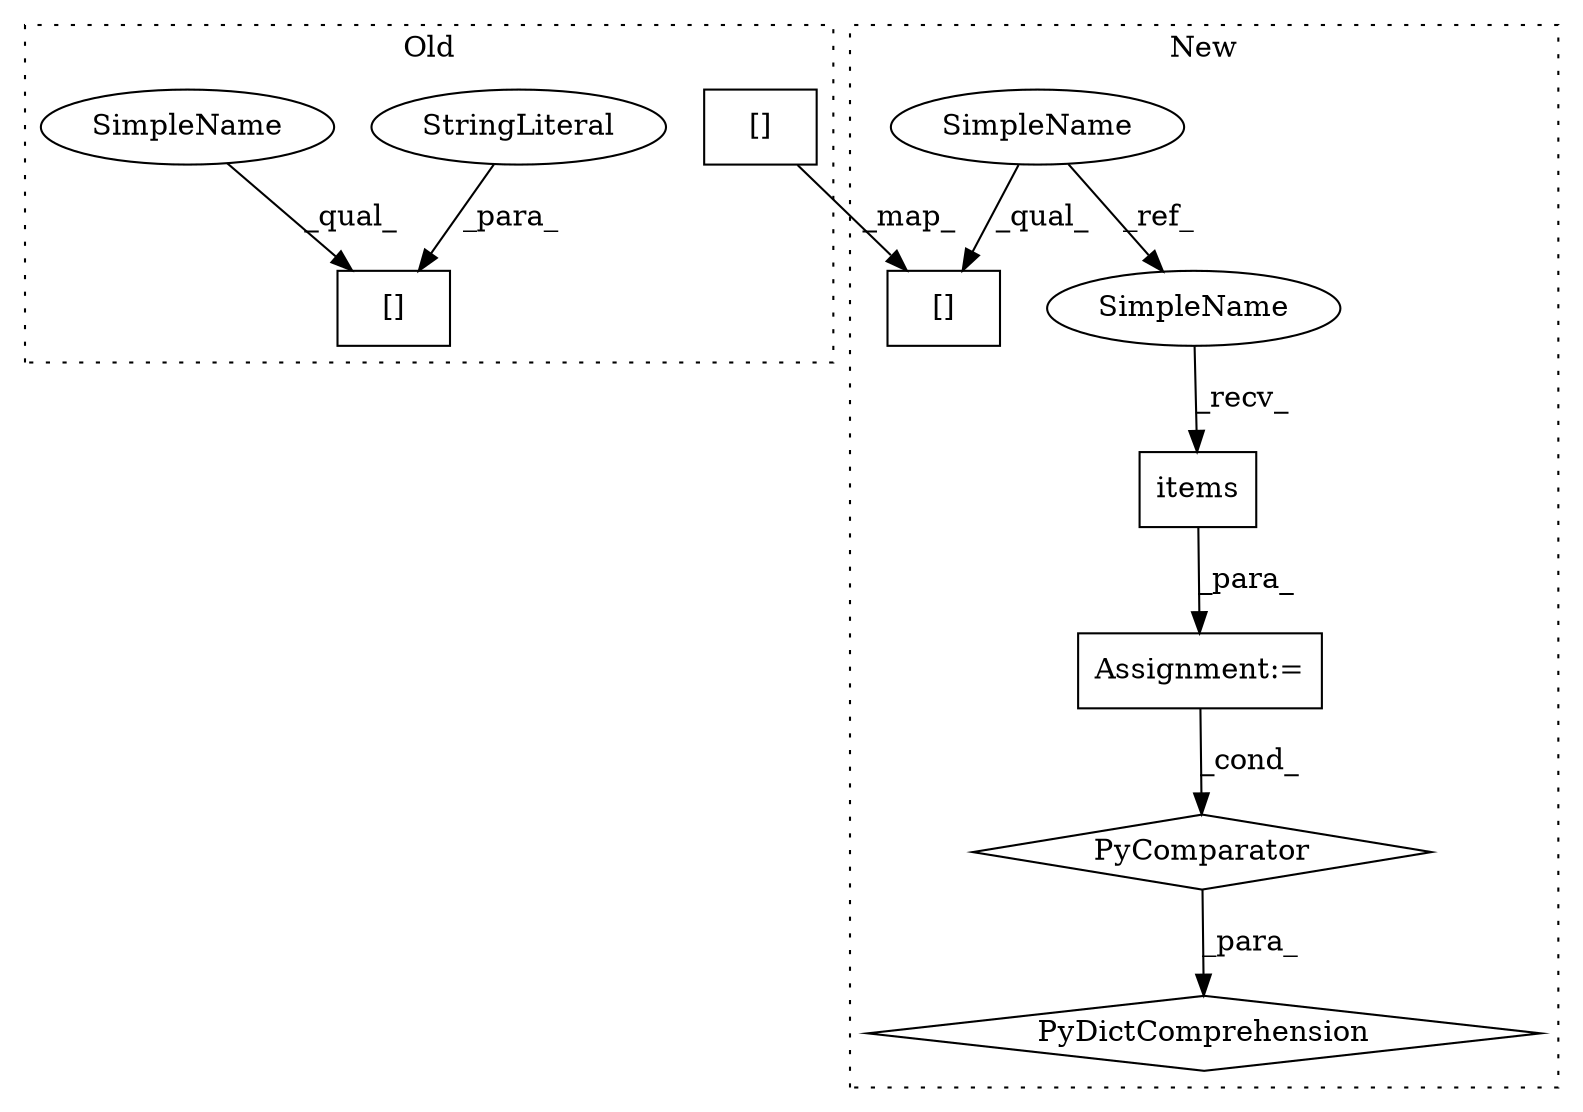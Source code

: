 digraph G {
subgraph cluster0 {
1 [label="[]" a="2" s="755,779" l="5,1" shape="box"];
4 [label="StringLiteral" a="45" s="760" l="19" shape="ellipse"];
6 [label="[]" a="2" s="702,721" l="5,1" shape="box"];
11 [label="SimpleName" a="42" s="755" l="4" shape="ellipse"];
label = "Old";
style="dotted";
}
subgraph cluster1 {
2 [label="items" a="32" s="642" l="7" shape="box"];
3 [label="Assignment:=" a="7" s="626" l="56" shape="box"];
5 [label="SimpleName" a="42" s="425" l="4" shape="ellipse"];
7 [label="[]" a="2" s="468,487" l="5,1" shape="box"];
8 [label="PyDictComprehension" a="110" s="543" l="147" shape="diamond"];
9 [label="PyComparator" a="113" s="626" l="56" shape="diamond"];
10 [label="SimpleName" a="42" s="637" l="4" shape="ellipse"];
label = "New";
style="dotted";
}
2 -> 3 [label="_para_"];
3 -> 9 [label="_cond_"];
4 -> 1 [label="_para_"];
5 -> 10 [label="_ref_"];
5 -> 7 [label="_qual_"];
6 -> 7 [label="_map_"];
9 -> 8 [label="_para_"];
10 -> 2 [label="_recv_"];
11 -> 1 [label="_qual_"];
}